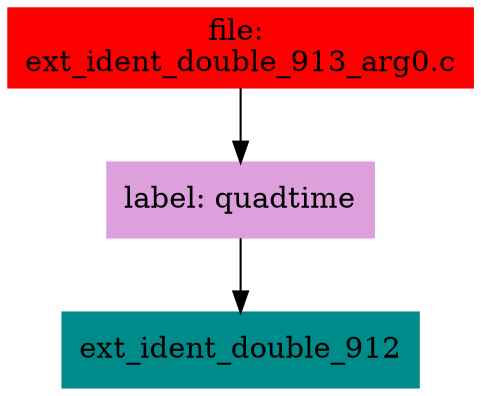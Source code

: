 digraph G {
node [shape=box]

0 [label="file: 
ext_ident_double_913_arg0.c",color=red, style=filled]
1 [label="label: quadtime",color=plum, style=filled]
0 -> 1
2 [label="ext_ident_double_912",color=cyan4, style=filled]
1 -> 2


}

